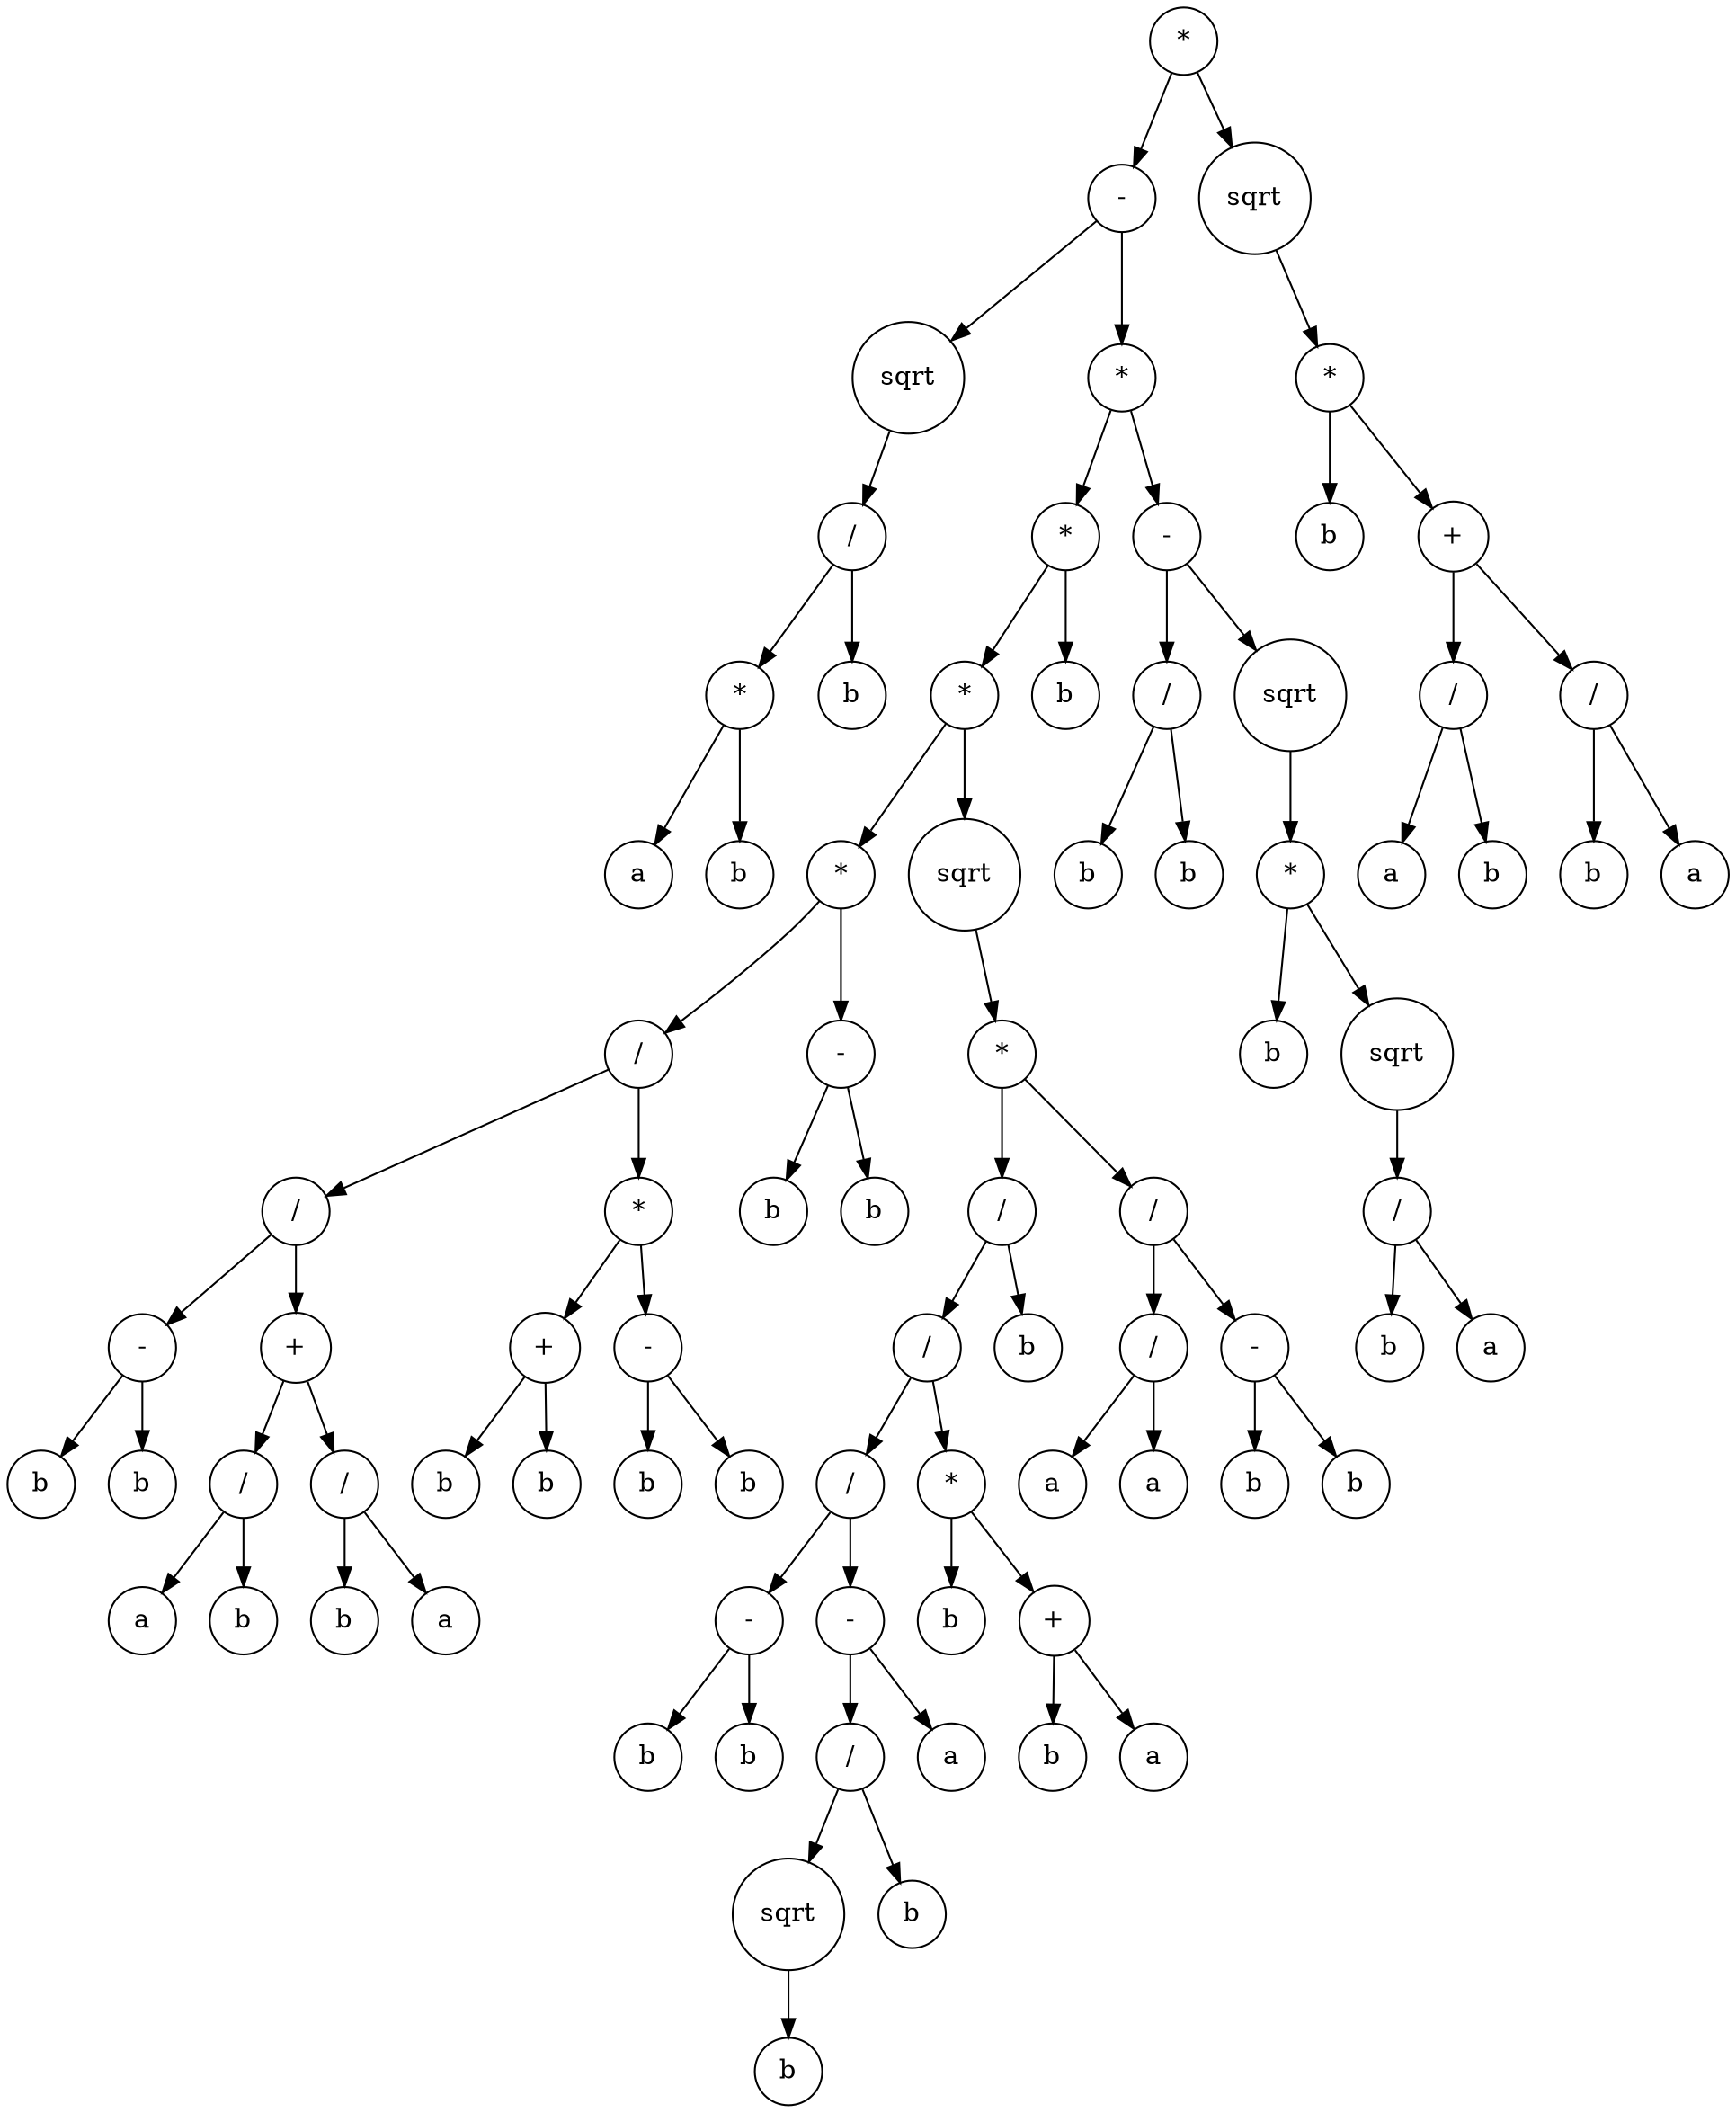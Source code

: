 digraph g {
graph [ordering=out];
node [shape=circle];
n[label = "*"];
n0[label = "-"];
n00[label = "sqrt"];
n000[label = "/"];
n0000[label = "*"];
n00000[label = "a"];
n0000 -> n00000;
n00001[label = "b"];
n0000 -> n00001;
n000 -> n0000;
n0001[label = "b"];
n000 -> n0001;
n00 -> n000;
n0 -> n00;
n01[label = "*"];
n010[label = "*"];
n0100[label = "*"];
n01000[label = "*"];
n010000[label = "/"];
n0100000[label = "/"];
n01000000[label = "-"];
n010000000[label = "b"];
n01000000 -> n010000000;
n010000001[label = "b"];
n01000000 -> n010000001;
n0100000 -> n01000000;
n01000001[label = "+"];
n010000010[label = "/"];
n0100000100[label = "a"];
n010000010 -> n0100000100;
n0100000101[label = "b"];
n010000010 -> n0100000101;
n01000001 -> n010000010;
n010000011[label = "/"];
n0100000110[label = "b"];
n010000011 -> n0100000110;
n0100000111[label = "a"];
n010000011 -> n0100000111;
n01000001 -> n010000011;
n0100000 -> n01000001;
n010000 -> n0100000;
n0100001[label = "*"];
n01000010[label = "+"];
n010000100[label = "b"];
n01000010 -> n010000100;
n010000101[label = "b"];
n01000010 -> n010000101;
n0100001 -> n01000010;
n01000011[label = "-"];
n010000110[label = "b"];
n01000011 -> n010000110;
n010000111[label = "b"];
n01000011 -> n010000111;
n0100001 -> n01000011;
n010000 -> n0100001;
n01000 -> n010000;
n010001[label = "-"];
n0100010[label = "b"];
n010001 -> n0100010;
n0100011[label = "b"];
n010001 -> n0100011;
n01000 -> n010001;
n0100 -> n01000;
n01001[label = "sqrt"];
n010010[label = "*"];
n0100100[label = "/"];
n01001000[label = "/"];
n010010000[label = "/"];
n0100100000[label = "-"];
n01001000000[label = "b"];
n0100100000 -> n01001000000;
n01001000001[label = "b"];
n0100100000 -> n01001000001;
n010010000 -> n0100100000;
n0100100001[label = "-"];
n01001000010[label = "/"];
n010010000100[label = "sqrt"];
n0100100001000[label = "b"];
n010010000100 -> n0100100001000;
n01001000010 -> n010010000100;
n010010000101[label = "b"];
n01001000010 -> n010010000101;
n0100100001 -> n01001000010;
n01001000011[label = "a"];
n0100100001 -> n01001000011;
n010010000 -> n0100100001;
n01001000 -> n010010000;
n010010001[label = "*"];
n0100100010[label = "b"];
n010010001 -> n0100100010;
n0100100011[label = "+"];
n01001000110[label = "b"];
n0100100011 -> n01001000110;
n01001000111[label = "a"];
n0100100011 -> n01001000111;
n010010001 -> n0100100011;
n01001000 -> n010010001;
n0100100 -> n01001000;
n01001001[label = "b"];
n0100100 -> n01001001;
n010010 -> n0100100;
n0100101[label = "/"];
n01001010[label = "/"];
n010010100[label = "a"];
n01001010 -> n010010100;
n010010101[label = "a"];
n01001010 -> n010010101;
n0100101 -> n01001010;
n01001011[label = "-"];
n010010110[label = "b"];
n01001011 -> n010010110;
n010010111[label = "b"];
n01001011 -> n010010111;
n0100101 -> n01001011;
n010010 -> n0100101;
n01001 -> n010010;
n0100 -> n01001;
n010 -> n0100;
n0101[label = "b"];
n010 -> n0101;
n01 -> n010;
n011[label = "-"];
n0110[label = "/"];
n01100[label = "b"];
n0110 -> n01100;
n01101[label = "b"];
n0110 -> n01101;
n011 -> n0110;
n0111[label = "sqrt"];
n01110[label = "*"];
n011100[label = "b"];
n01110 -> n011100;
n011101[label = "sqrt"];
n0111010[label = "/"];
n01110100[label = "b"];
n0111010 -> n01110100;
n01110101[label = "a"];
n0111010 -> n01110101;
n011101 -> n0111010;
n01110 -> n011101;
n0111 -> n01110;
n011 -> n0111;
n01 -> n011;
n0 -> n01;
n -> n0;
n1[label = "sqrt"];
n10[label = "*"];
n100[label = "b"];
n10 -> n100;
n101[label = "+"];
n1010[label = "/"];
n10100[label = "a"];
n1010 -> n10100;
n10101[label = "b"];
n1010 -> n10101;
n101 -> n1010;
n1011[label = "/"];
n10110[label = "b"];
n1011 -> n10110;
n10111[label = "a"];
n1011 -> n10111;
n101 -> n1011;
n10 -> n101;
n1 -> n10;
n -> n1;
}
